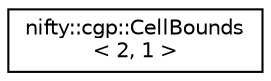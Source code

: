 digraph "Graphical Class Hierarchy"
{
  edge [fontname="Helvetica",fontsize="10",labelfontname="Helvetica",labelfontsize="10"];
  node [fontname="Helvetica",fontsize="10",shape=record];
  rankdir="LR";
  Node1 [label="nifty::cgp::CellBounds\l\< 2, 1 \>",height=0.2,width=0.4,color="black", fillcolor="white", style="filled",URL="$classnifty_1_1cgp_1_1CellBounds_3_012_00_011_01_4.html"];
}
